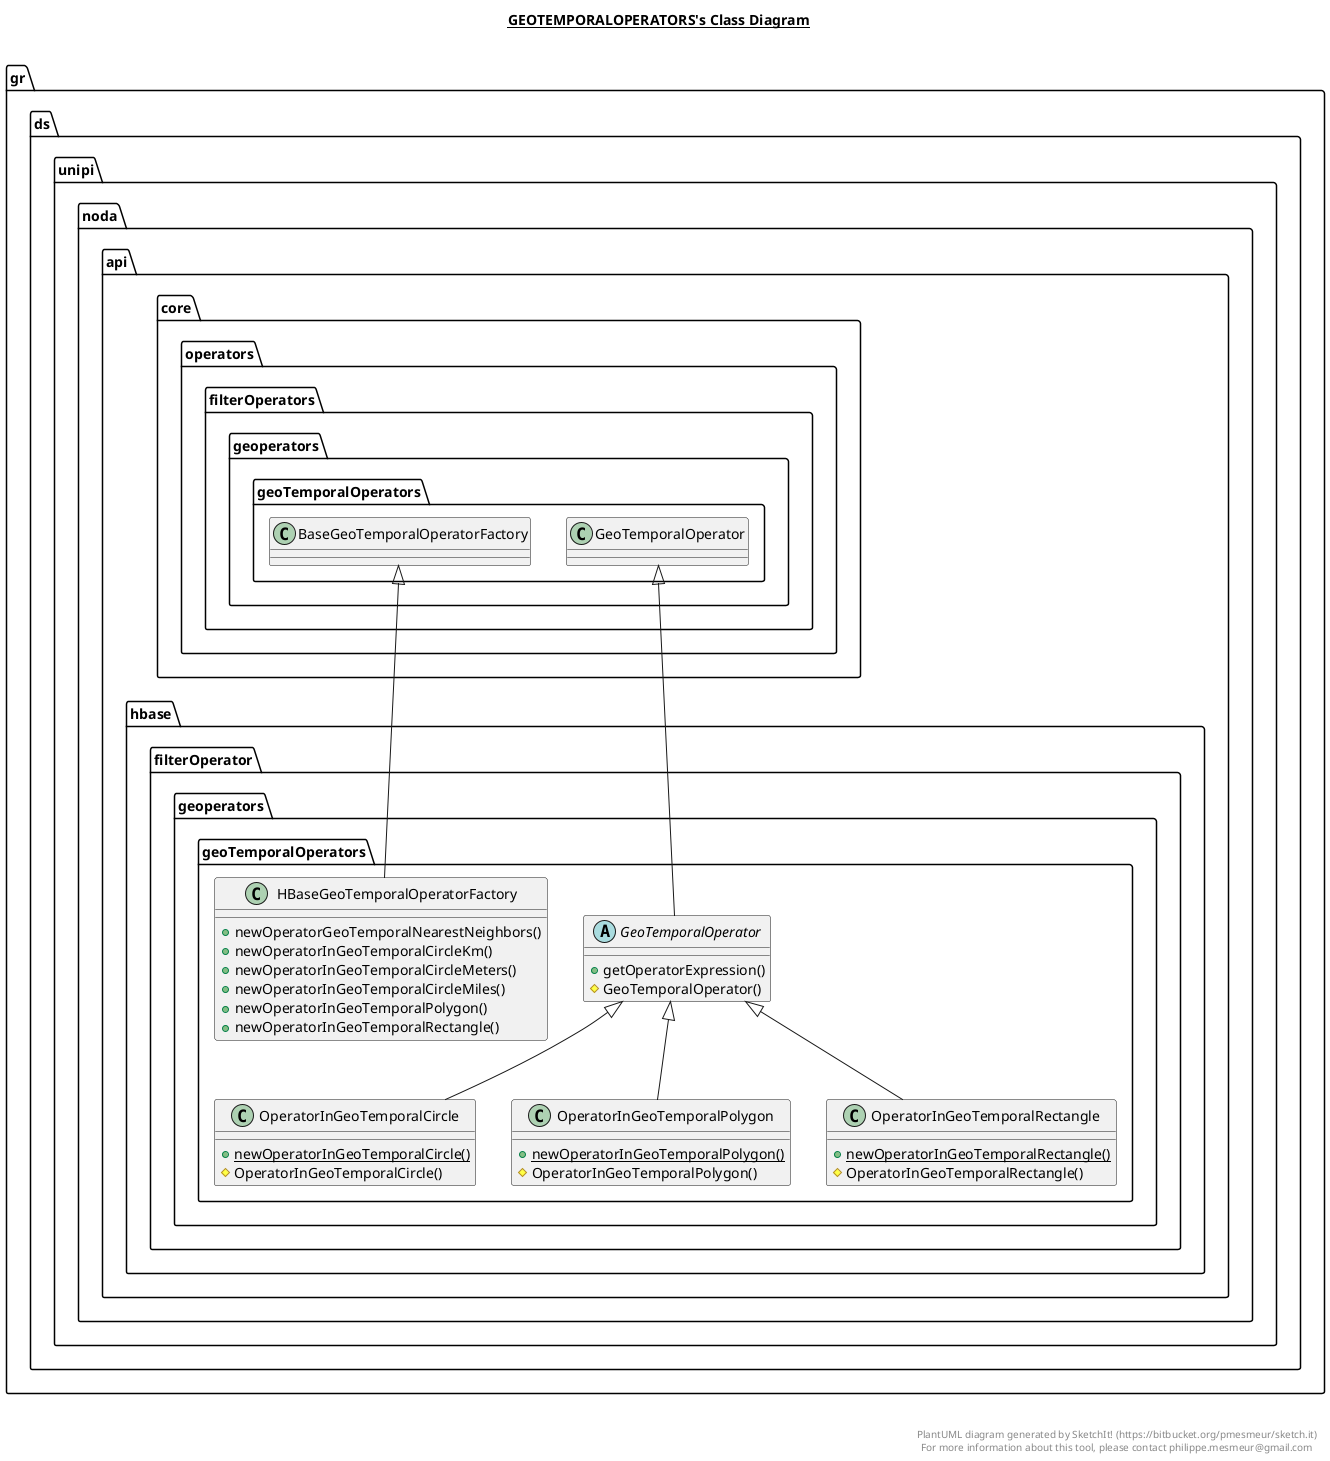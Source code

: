 @startuml

title __GEOTEMPORALOPERATORS's Class Diagram__\n

  namespace gr.ds.unipi.noda.api.hbase {
    namespace filterOperator.geoperators.geoTemporalOperators {
      abstract class gr.ds.unipi.noda.api.hbase.filterOperator.geoperators.geoTemporalOperators.GeoTemporalOperator {
          + getOperatorExpression()
          # GeoTemporalOperator()
      }
    }
  }
  

  namespace gr.ds.unipi.noda.api.hbase {
    namespace filterOperator.geoperators.geoTemporalOperators {
      class gr.ds.unipi.noda.api.hbase.filterOperator.geoperators.geoTemporalOperators.HBaseGeoTemporalOperatorFactory {
          + newOperatorGeoTemporalNearestNeighbors()
          + newOperatorInGeoTemporalCircleKm()
          + newOperatorInGeoTemporalCircleMeters()
          + newOperatorInGeoTemporalCircleMiles()
          + newOperatorInGeoTemporalPolygon()
          + newOperatorInGeoTemporalRectangle()
      }
    }
  }
  

  namespace gr.ds.unipi.noda.api.hbase {
    namespace filterOperator.geoperators.geoTemporalOperators {
      class gr.ds.unipi.noda.api.hbase.filterOperator.geoperators.geoTemporalOperators.OperatorInGeoTemporalCircle {
          {static} + newOperatorInGeoTemporalCircle()
          # OperatorInGeoTemporalCircle()
      }
    }
  }
  

  namespace gr.ds.unipi.noda.api.hbase {
    namespace filterOperator.geoperators.geoTemporalOperators {
      class gr.ds.unipi.noda.api.hbase.filterOperator.geoperators.geoTemporalOperators.OperatorInGeoTemporalPolygon {
          {static} + newOperatorInGeoTemporalPolygon()
          # OperatorInGeoTemporalPolygon()
      }
    }
  }
  

  namespace gr.ds.unipi.noda.api.hbase {
    namespace filterOperator.geoperators.geoTemporalOperators {
      class gr.ds.unipi.noda.api.hbase.filterOperator.geoperators.geoTemporalOperators.OperatorInGeoTemporalRectangle {
          {static} + newOperatorInGeoTemporalRectangle()
          # OperatorInGeoTemporalRectangle()
      }
    }
  }
  

  gr.ds.unipi.noda.api.hbase.filterOperator.geoperators.geoTemporalOperators.GeoTemporalOperator -up-|> gr.ds.unipi.noda.api.core.operators.filterOperators.geoperators.geoTemporalOperators.GeoTemporalOperator
  gr.ds.unipi.noda.api.hbase.filterOperator.geoperators.geoTemporalOperators.HBaseGeoTemporalOperatorFactory -up-|> gr.ds.unipi.noda.api.core.operators.filterOperators.geoperators.geoTemporalOperators.BaseGeoTemporalOperatorFactory
  gr.ds.unipi.noda.api.hbase.filterOperator.geoperators.geoTemporalOperators.OperatorInGeoTemporalCircle -up-|> gr.ds.unipi.noda.api.hbase.filterOperator.geoperators.geoTemporalOperators.GeoTemporalOperator
  gr.ds.unipi.noda.api.hbase.filterOperator.geoperators.geoTemporalOperators.OperatorInGeoTemporalPolygon -up-|> gr.ds.unipi.noda.api.hbase.filterOperator.geoperators.geoTemporalOperators.GeoTemporalOperator
  gr.ds.unipi.noda.api.hbase.filterOperator.geoperators.geoTemporalOperators.OperatorInGeoTemporalRectangle -up-|> gr.ds.unipi.noda.api.hbase.filterOperator.geoperators.geoTemporalOperators.GeoTemporalOperator


right footer


PlantUML diagram generated by SketchIt! (https://bitbucket.org/pmesmeur/sketch.it)
For more information about this tool, please contact philippe.mesmeur@gmail.com
endfooter

@enduml
